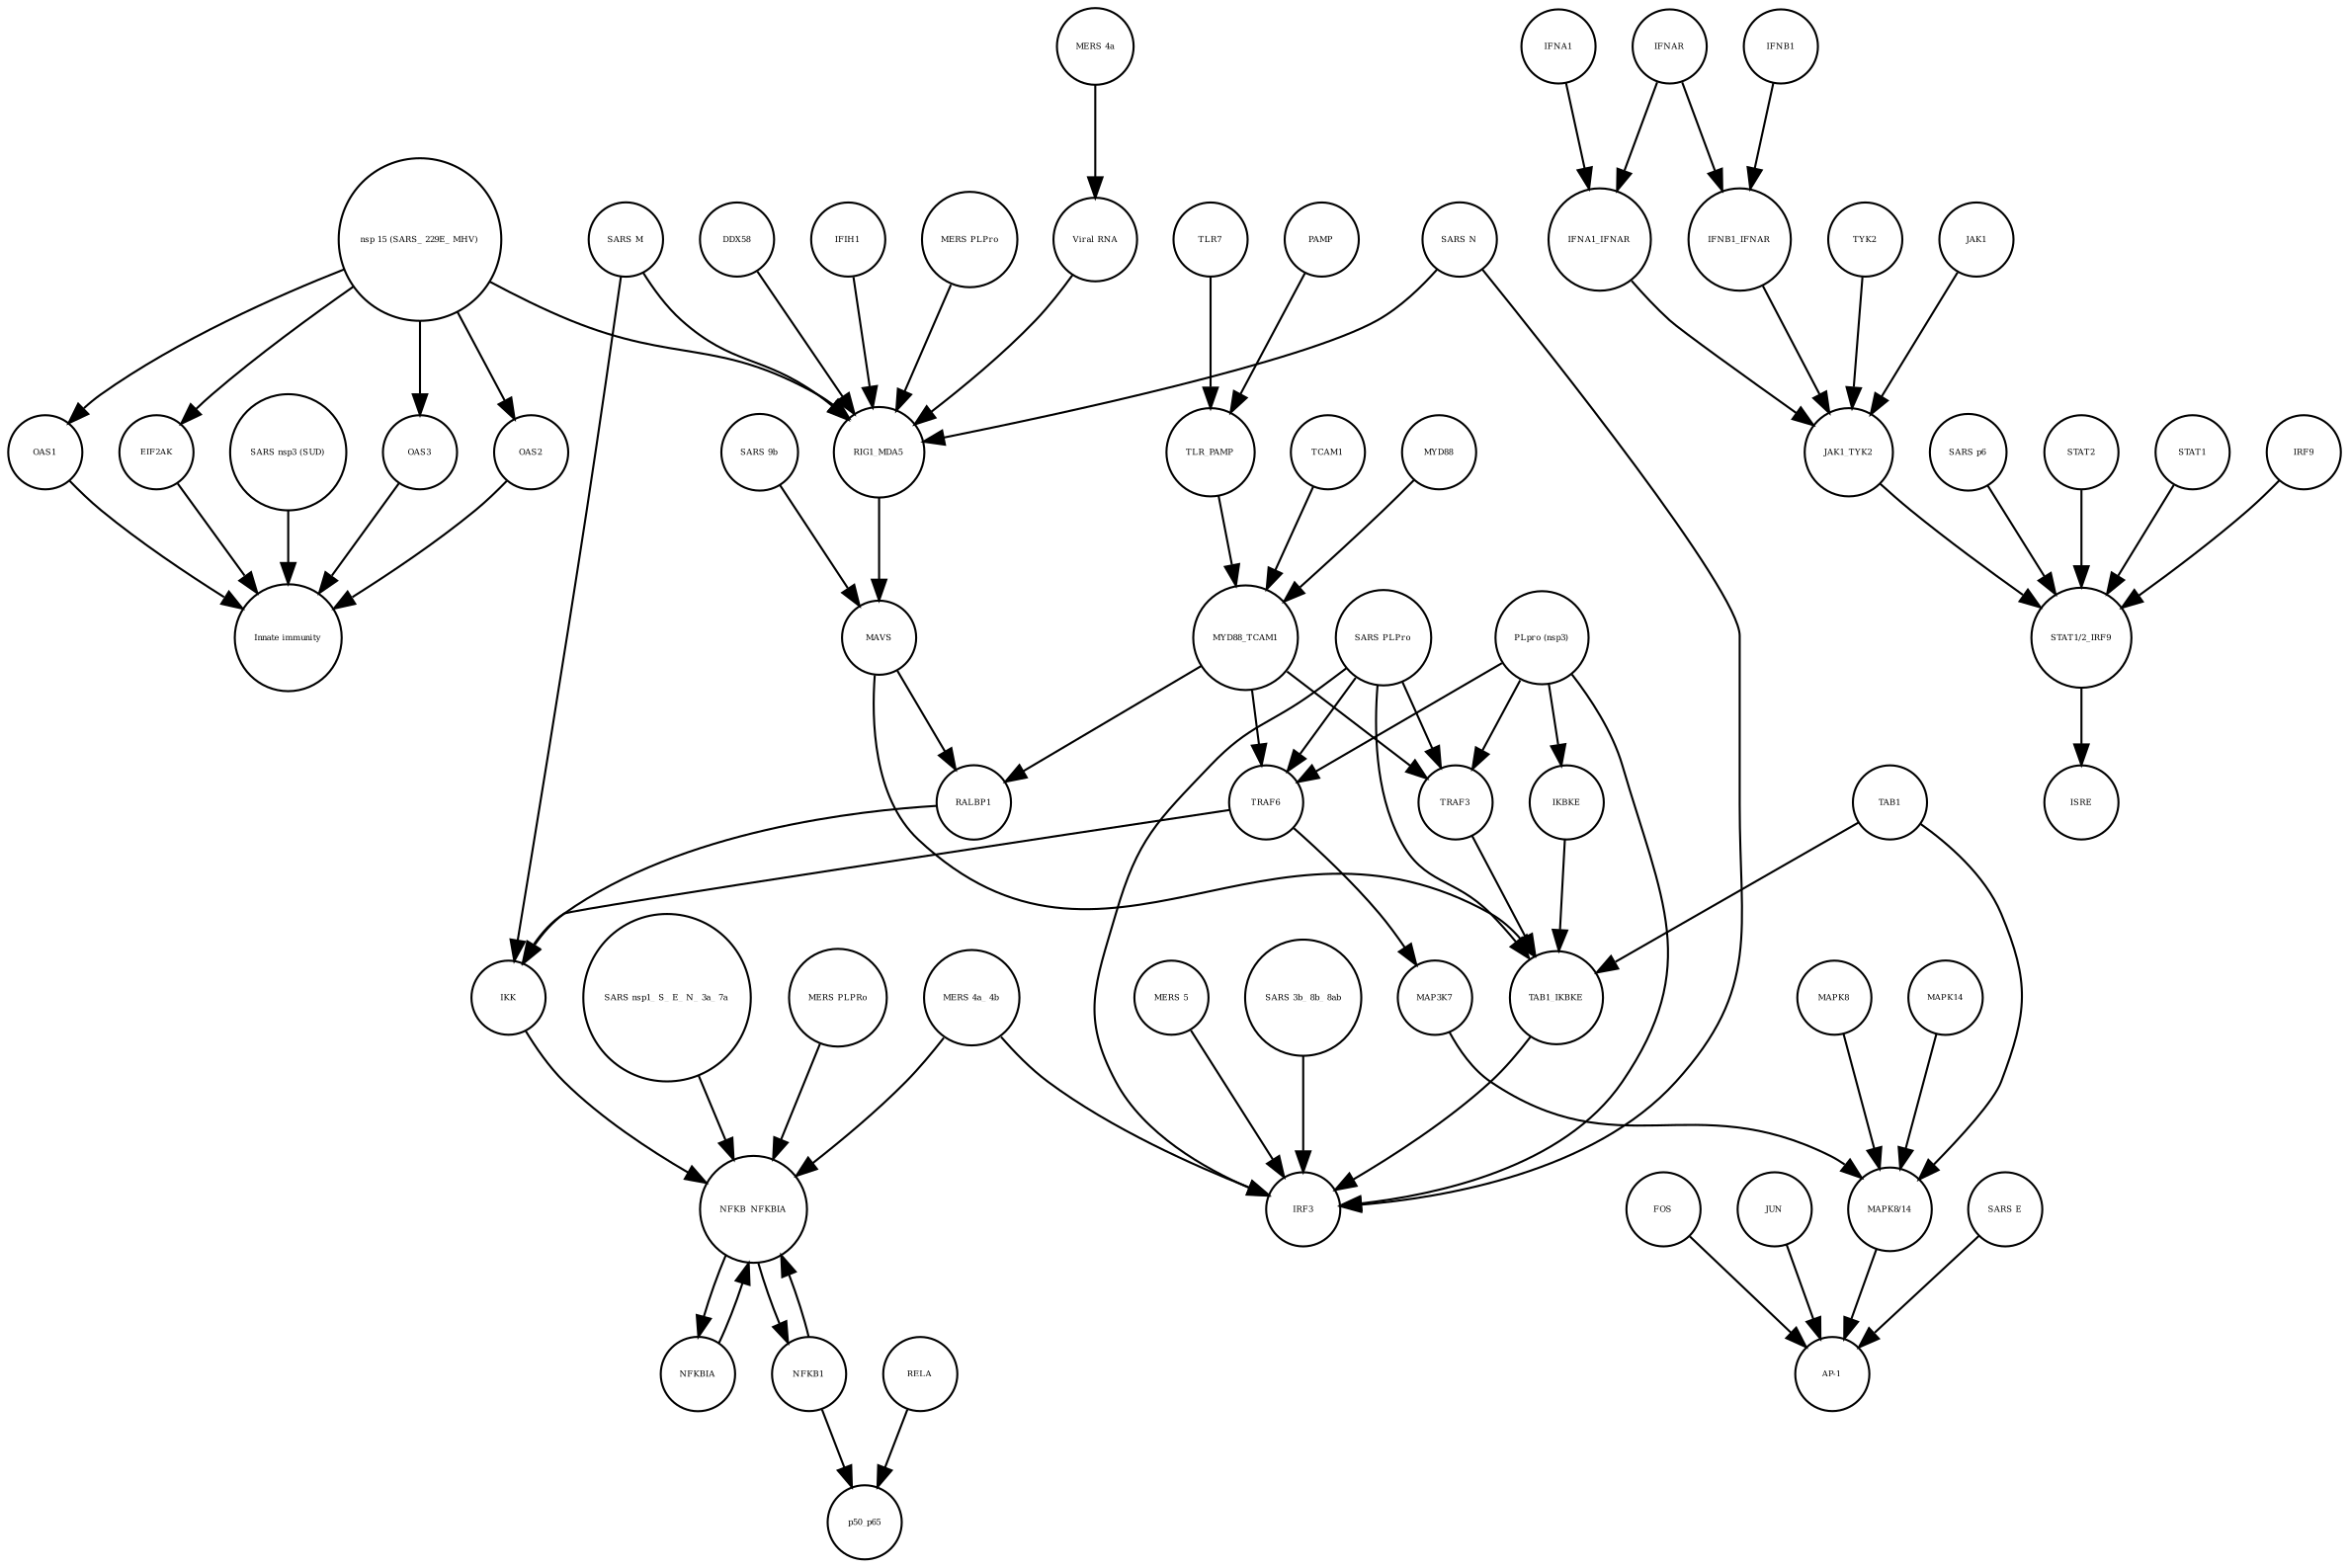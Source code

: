 strict digraph  {
OAS3 [annotation=urn_miriam_pubmed_31226023, bipartite=0, cls=macromolecule, fontsize=4, label=OAS3, shape=circle];
"Innate immunity" [annotation=urn_miriam_pubmed_31226023, bipartite=0, cls=phenotype, fontsize=4, label="Innate immunity", shape=circle];
OAS2 [annotation=urn_miriam_pubmed_31226023, bipartite=0, cls=macromolecule, fontsize=4, label=OAS2, shape=circle];
OAS1 [annotation=urn_miriam_pubmed_31226023, bipartite=0, cls=macromolecule, fontsize=4, label=OAS1, shape=circle];
EIF2AK [annotation=urn_miriam_pubmed_31226023, bipartite=0, cls=macromolecule, fontsize=4, label=EIF2AK, shape=circle];
"SARS nsp3 (SUD)" [annotation=urn_miriam_pubmed_31226023, bipartite=0, cls=macromolecule, fontsize=4, label="SARS nsp3 (SUD)", shape=circle];
MAVS [annotation="", bipartite=0, cls=macromolecule, fontsize=4, label=MAVS, shape=circle];
NFKBIA [annotation="", bipartite=0, cls=macromolecule, fontsize=4, label=NFKBIA, shape=circle];
IFNA1 [annotation="urn_miriam_pubmed_17911435|urn_miriam_pubmed_24362405", bipartite=0, cls=macromolecule, fontsize=4, label=IFNA1, shape=circle];
"SARS E" [annotation=urn_miriam_pubmed_31226023, bipartite=0, cls=macromolecule, fontsize=4, label="SARS E", shape=circle];
NFKB1 [annotation="", bipartite=0, cls=macromolecule, fontsize=4, label=NFKB1, shape=circle];
IRF3 [annotation="", bipartite=0, cls=macromolecule, fontsize=4, label=IRF3, shape=circle];
"SARS p6" [annotation=urn_miriam_pubmed_31226023, bipartite=0, cls=macromolecule, fontsize=4, label="SARS p6", shape=circle];
PAMP [annotation="", bipartite=0, cls="simple chemical", fontsize=4, label=PAMP, shape=circle];
FOS [annotation="", bipartite=0, cls=macromolecule, fontsize=4, label=FOS, shape=circle];
IFNB1_IFNAR [annotation=urn_miriam_pubmed_31226023, bipartite=0, cls=complex, fontsize=4, label=IFNB1_IFNAR, shape=circle];
"PLpro (nsp3)" [annotation="", bipartite=0, cls=macromolecule, fontsize=4, label="PLpro (nsp3)", shape=circle];
RALBP1 [annotation="", bipartite=0, cls=macromolecule, fontsize=4, label=RALBP1, shape=circle];
"nsp 15 (SARS_ 229E_ MHV)" [annotation=urn_miriam_pubmed_31226023, bipartite=0, cls=macromolecule, fontsize=4, label="nsp 15 (SARS_ 229E_ MHV)", shape=circle];
TLR_PAMP [annotation="", bipartite=0, cls=complex, fontsize=4, label=TLR_PAMP, shape=circle];
"STAT1/2_IRF9" [annotation=urn_miriam_pubmed_31226023, bipartite=0, cls=complex, fontsize=4, label="STAT1/2_IRF9", shape=circle];
RELA [annotation="", bipartite=0, cls=macromolecule, fontsize=4, label=RELA, shape=circle];
TYK2 [annotation=urn_miriam_pubmed_31226023, bipartite=0, cls=macromolecule, fontsize=4, label=TYK2, shape=circle];
IKBKE [annotation="", bipartite=0, cls=macromolecule, fontsize=4, label=IKBKE, shape=circle];
IFIH1 [annotation="", bipartite=0, cls=macromolecule, fontsize=4, label=IFIH1, shape=circle];
TRAF6 [annotation="", bipartite=0, cls=macromolecule, fontsize=4, label=TRAF6, shape=circle];
IFNA1_IFNAR [annotation=urn_miriam_pubmed_31226023, bipartite=0, cls=complex, fontsize=4, label=IFNA1_IFNAR, shape=circle];
"MERS PLPRo" [annotation="", bipartite=0, cls=macromolecule, fontsize=4, label="MERS PLPRo", shape=circle];
TAB1_IKBKE [annotation="", bipartite=0, cls=complex, fontsize=4, label=TAB1_IKBKE, shape=circle];
TLR7 [annotation="", bipartite=0, cls=macromolecule, fontsize=4, label=TLR7, shape=circle];
"SARS M" [annotation=urn_miriam_pubmed_31226023, bipartite=0, cls=macromolecule, fontsize=4, label="SARS M", shape=circle];
"MAPK8/14" [annotation="", bipartite=0, cls=complex, fontsize=4, label="MAPK8/14", shape=circle];
"AP-1" [annotation="", bipartite=0, cls=complex, fontsize=4, label="AP-1", shape=circle];
NFKB_NFKBIA [annotation="", bipartite=0, cls=complex, fontsize=4, label=NFKB_NFKBIA, shape=circle];
STAT2 [annotation=urn_miriam_pubmed_31226023, bipartite=0, cls=macromolecule, fontsize=4, label=STAT2, shape=circle];
STAT1 [annotation=urn_miriam_pubmed_31226023, bipartite=0, cls=macromolecule, fontsize=4, label=STAT1, shape=circle];
"MERS 5" [annotation="", bipartite=0, cls=macromolecule, fontsize=4, label="MERS 5", shape=circle];
TAB1 [annotation="", bipartite=0, cls=macromolecule, fontsize=4, label=TAB1, shape=circle];
"MERS 4a" [annotation="", bipartite=0, cls=macromolecule, fontsize=4, label="MERS 4a", shape=circle];
JAK1_TYK2 [annotation=urn_miriam_pubmed_31226023, bipartite=0, cls=complex, fontsize=4, label=JAK1_TYK2, shape=circle];
ISRE [annotation=urn_miriam_pubmed_31226023, bipartite=0, cls=complex, fontsize=4, label=ISRE, shape=circle];
IRF9 [annotation=urn_miriam_pubmed_31226023, bipartite=0, cls=macromolecule, fontsize=4, label=IRF9, shape=circle];
"SARS 3b_ 8b_ 8ab" [annotation=urn_miriam_pubmed_31226023, bipartite=0, cls=macromolecule, fontsize=4, label="SARS 3b_ 8b_ 8ab", shape=circle];
MAPK8 [annotation="", bipartite=0, cls=macromolecule, fontsize=4, label=MAPK8, shape=circle];
MYD88_TCAM1 [annotation="", bipartite=0, cls=complex, fontsize=4, label=MYD88_TCAM1, shape=circle];
"SARS N" [annotation="", bipartite=0, cls=macromolecule, fontsize=4, label="SARS N", shape=circle];
"MERS PLPro" [annotation="", bipartite=0, cls=macromolecule, fontsize=4, label="MERS PLPro", shape=circle];
IFNAR [annotation=urn_miriam_pubmed_31226023, bipartite=0, cls=complex, fontsize=4, label=IFNAR, shape=circle];
"SARS PLPro" [annotation=urn_miriam_pubmed_31226023, bipartite=0, cls=macromolecule, fontsize=4, label="SARS PLPro", shape=circle];
JAK1 [annotation=urn_miriam_pubmed_31226023, bipartite=0, cls=macromolecule, fontsize=4, label=JAK1, shape=circle];
RIG1_MDA5 [annotation="", bipartite=0, cls=complex, fontsize=4, label=RIG1_MDA5, shape=circle];
TRAF3 [annotation="", bipartite=0, cls=macromolecule, fontsize=4, label=TRAF3, shape=circle];
IFNB1 [annotation=urn_miriam_pubmed_24362405, bipartite=0, cls=macromolecule, fontsize=4, label=IFNB1, shape=circle];
JUN [annotation="", bipartite=0, cls=macromolecule, fontsize=4, label=JUN, shape=circle];
"MERS 4a_ 4b" [annotation="", bipartite=0, cls=macromolecule, fontsize=4, label="MERS 4a_ 4b", shape=circle];
"Viral RNA" [annotation="", bipartite=0, cls="simple chemical", fontsize=4, label="Viral RNA", shape=circle];
IKK [annotation="", bipartite=0, cls=complex, fontsize=4, label=IKK, shape=circle];
TCAM1 [annotation="", bipartite=0, cls=macromolecule, fontsize=4, label=TCAM1, shape=circle];
DDX58 [annotation="", bipartite=0, cls=macromolecule, fontsize=4, label=DDX58, shape=circle];
MYD88 [annotation=urn_miriam_pubmed_31226023, bipartite=0, cls=macromolecule, fontsize=4, label=MYD88, shape=circle];
MAPK14 [annotation="", bipartite=0, cls=macromolecule, fontsize=4, label=MAPK14, shape=circle];
"SARS nsp1_ S_ E_ N_ 3a_ 7a" [annotation=urn_miriam_pubmed_31226023, bipartite=0, cls=macromolecule, fontsize=4, label="SARS nsp1_ S_ E_ N_ 3a_ 7a", shape=circle];
"SARS 9b" [annotation=urn_miriam_pubmed_31226023, bipartite=0, cls=macromolecule, fontsize=4, label="SARS 9b", shape=circle];
MAP3K7 [annotation="", bipartite=0, cls=macromolecule, fontsize=4, label=MAP3K7, shape=circle];
p50_p65 [annotation="", bipartite=0, cls=complex, fontsize=4, label=p50_p65, shape=circle];
OAS3 -> "Innate immunity"  [annotation="", interaction_type=stimulation];
OAS2 -> "Innate immunity"  [annotation="", interaction_type=stimulation];
OAS1 -> "Innate immunity"  [annotation="", interaction_type=stimulation];
EIF2AK -> "Innate immunity"  [annotation="", interaction_type=stimulation];
"SARS nsp3 (SUD)" -> "Innate immunity"  [annotation="", interaction_type=inhibition];
MAVS -> RALBP1  [annotation="", interaction_type=catalysis];
MAVS -> TAB1_IKBKE  [annotation="", interaction_type=catalysis];
NFKBIA -> NFKB_NFKBIA  [annotation="", interaction_type=production];
IFNA1 -> IFNA1_IFNAR  [annotation="", interaction_type=production];
"SARS E" -> "AP-1"  [annotation="", interaction_type=catalysis];
NFKB1 -> NFKB_NFKBIA  [annotation="", interaction_type=production];
NFKB1 -> p50_p65  [annotation="", interaction_type=production];
"SARS p6" -> "STAT1/2_IRF9"  [annotation=urn_miriam_pubmed_31226023, interaction_type=inhibition];
PAMP -> TLR_PAMP  [annotation="", interaction_type=production];
FOS -> "AP-1"  [annotation="", interaction_type=production];
IFNB1_IFNAR -> JAK1_TYK2  [annotation=urn_miriam_pubmed_31226023, interaction_type=catalysis];
"PLpro (nsp3)" -> TRAF3  [annotation="", interaction_type=inhibition];
"PLpro (nsp3)" -> IRF3  [annotation="", interaction_type=inhibition];
"PLpro (nsp3)" -> TRAF6  [annotation=urn_miriam_pubmed_31226023, interaction_type=inhibition];
"PLpro (nsp3)" -> IKBKE  [annotation="", interaction_type=inhibition];
RALBP1 -> IKK  [annotation="", interaction_type=catalysis];
"nsp 15 (SARS_ 229E_ MHV)" -> EIF2AK  [annotation="", interaction_type=inhibition];
"nsp 15 (SARS_ 229E_ MHV)" -> RIG1_MDA5  [annotation="", interaction_type=inhibition];
"nsp 15 (SARS_ 229E_ MHV)" -> OAS1  [annotation="", interaction_type=inhibition];
"nsp 15 (SARS_ 229E_ MHV)" -> OAS3  [annotation="", interaction_type=inhibition];
"nsp 15 (SARS_ 229E_ MHV)" -> OAS2  [annotation="", interaction_type=inhibition];
TLR_PAMP -> MYD88_TCAM1  [annotation="", interaction_type=catalysis];
"STAT1/2_IRF9" -> ISRE  [annotation="", interaction_type=production];
RELA -> p50_p65  [annotation="", interaction_type=production];
TYK2 -> JAK1_TYK2  [annotation="", interaction_type=production];
IKBKE -> TAB1_IKBKE  [annotation="", interaction_type=production];
IFIH1 -> RIG1_MDA5  [annotation="", interaction_type=production];
TRAF6 -> MAP3K7  [annotation="", interaction_type=catalysis];
TRAF6 -> IKK  [annotation="", interaction_type=catalysis];
IFNA1_IFNAR -> JAK1_TYK2  [annotation=urn_miriam_pubmed_31226023, interaction_type=catalysis];
"MERS PLPRo" -> NFKB_NFKBIA  [annotation="", interaction_type=inhibition];
TAB1_IKBKE -> IRF3  [annotation="", interaction_type=catalysis];
TLR7 -> TLR_PAMP  [annotation="", interaction_type=production];
"SARS M" -> IKK  [annotation="", interaction_type=inhibition];
"SARS M" -> RIG1_MDA5  [annotation="", interaction_type=inhibition];
"MAPK8/14" -> "AP-1"  [annotation="", interaction_type=catalysis];
NFKB_NFKBIA -> NFKBIA  [annotation="", interaction_type=production];
NFKB_NFKBIA -> NFKB1  [annotation="", interaction_type=production];
STAT2 -> "STAT1/2_IRF9"  [annotation="", interaction_type=production];
STAT1 -> "STAT1/2_IRF9"  [annotation="", interaction_type=production];
"MERS 5" -> IRF3  [annotation="", interaction_type=inhibition];
TAB1 -> "MAPK8/14"  [annotation="", interaction_type=catalysis];
TAB1 -> TAB1_IKBKE  [annotation="", interaction_type=production];
"MERS 4a" -> "Viral RNA"  [annotation="", interaction_type=inhibition];
JAK1_TYK2 -> "STAT1/2_IRF9"  [annotation=urn_miriam_pubmed_31226023, interaction_type=catalysis];
IRF9 -> "STAT1/2_IRF9"  [annotation="", interaction_type=production];
"SARS 3b_ 8b_ 8ab" -> IRF3  [annotation="", interaction_type=inhibition];
MAPK8 -> "MAPK8/14"  [annotation="", interaction_type=production];
MYD88_TCAM1 -> TRAF3  [annotation="", interaction_type=catalysis];
MYD88_TCAM1 -> RALBP1  [annotation="", interaction_type=catalysis];
MYD88_TCAM1 -> TRAF6  [annotation=urn_miriam_pubmed_31226023, interaction_type=catalysis];
"SARS N" -> IRF3  [annotation="", interaction_type=inhibition];
"SARS N" -> RIG1_MDA5  [annotation="", interaction_type=inhibition];
"MERS PLPro" -> RIG1_MDA5  [annotation="", interaction_type=inhibition];
IFNAR -> IFNB1_IFNAR  [annotation="", interaction_type=production];
IFNAR -> IFNA1_IFNAR  [annotation="", interaction_type=production];
"SARS PLPro" -> TRAF3  [annotation="", interaction_type=inhibition];
"SARS PLPro" -> IRF3  [annotation="", interaction_type=inhibition];
"SARS PLPro" -> TRAF6  [annotation=urn_miriam_pubmed_31226023, interaction_type=inhibition];
"SARS PLPro" -> TAB1_IKBKE  [annotation="", interaction_type=inhibition];
JAK1 -> JAK1_TYK2  [annotation="", interaction_type=production];
RIG1_MDA5 -> MAVS  [annotation="", interaction_type=catalysis];
TRAF3 -> TAB1_IKBKE  [annotation="", interaction_type=catalysis];
IFNB1 -> IFNB1_IFNAR  [annotation="", interaction_type=production];
JUN -> "AP-1"  [annotation="", interaction_type=production];
"MERS 4a_ 4b" -> NFKB_NFKBIA  [annotation="", interaction_type=inhibition];
"MERS 4a_ 4b" -> IRF3  [annotation="", interaction_type=inhibition];
"Viral RNA" -> RIG1_MDA5  [annotation="", interaction_type=catalysis];
IKK -> NFKB_NFKBIA  [annotation="", interaction_type=inhibition];
TCAM1 -> MYD88_TCAM1  [annotation="", interaction_type=production];
DDX58 -> RIG1_MDA5  [annotation="", interaction_type=production];
MYD88 -> MYD88_TCAM1  [annotation="", interaction_type=production];
MAPK14 -> "MAPK8/14"  [annotation="", interaction_type=production];
"SARS nsp1_ S_ E_ N_ 3a_ 7a" -> NFKB_NFKBIA  [annotation="", interaction_type=catalysis];
"SARS 9b" -> MAVS  [annotation="", interaction_type=inhibition];
MAP3K7 -> "MAPK8/14"  [annotation="", interaction_type=catalysis];
}
